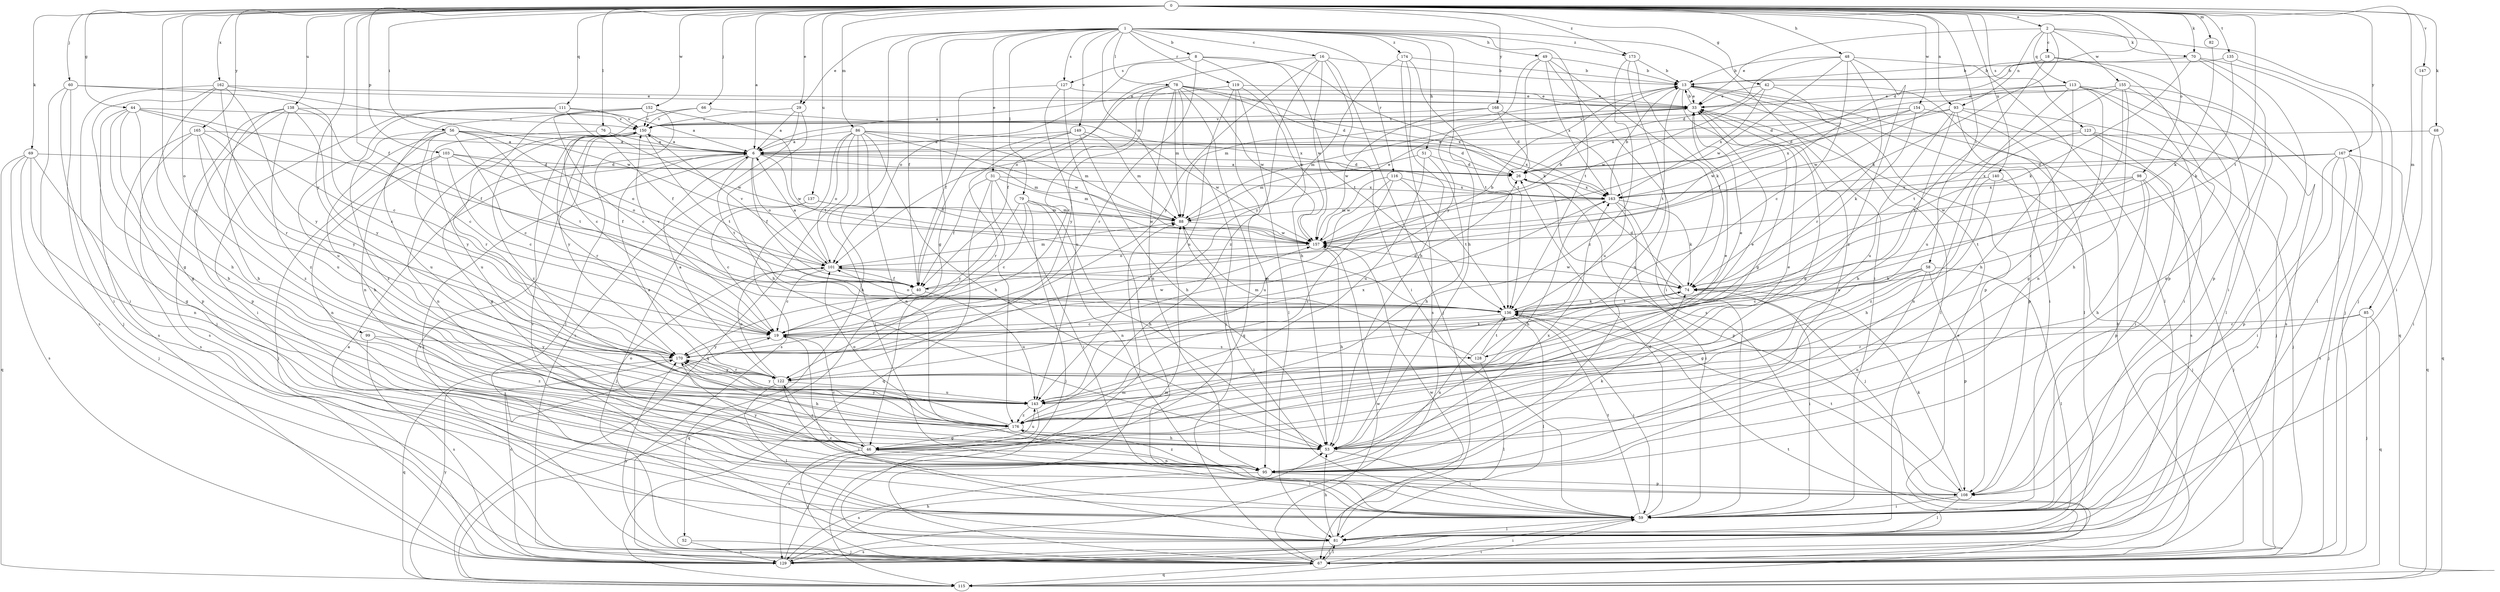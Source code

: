 strict digraph  {
0;
1;
2;
6;
8;
13;
16;
18;
19;
26;
29;
31;
33;
40;
42;
44;
46;
48;
49;
51;
52;
53;
56;
58;
59;
60;
66;
67;
68;
69;
70;
74;
76;
78;
79;
81;
82;
85;
86;
88;
93;
95;
98;
99;
101;
103;
108;
111;
113;
115;
116;
119;
122;
123;
127;
128;
129;
135;
136;
137;
138;
140;
143;
147;
149;
150;
152;
154;
155;
157;
162;
163;
165;
167;
168;
170;
173;
174;
176;
0 -> 2  [label=a];
0 -> 6  [label=a];
0 -> 26  [label=d];
0 -> 29  [label=e];
0 -> 40  [label=f];
0 -> 42  [label=g];
0 -> 44  [label=g];
0 -> 48  [label=h];
0 -> 56  [label=i];
0 -> 58  [label=i];
0 -> 60  [label=j];
0 -> 66  [label=j];
0 -> 68  [label=k];
0 -> 69  [label=k];
0 -> 70  [label=k];
0 -> 76  [label=l];
0 -> 82  [label=m];
0 -> 85  [label=m];
0 -> 86  [label=m];
0 -> 93  [label=n];
0 -> 98  [label=o];
0 -> 99  [label=o];
0 -> 103  [label=p];
0 -> 111  [label=q];
0 -> 123  [label=s];
0 -> 135  [label=t];
0 -> 136  [label=t];
0 -> 137  [label=u];
0 -> 138  [label=u];
0 -> 140  [label=u];
0 -> 143  [label=u];
0 -> 147  [label=v];
0 -> 152  [label=w];
0 -> 154  [label=w];
0 -> 162  [label=x];
0 -> 165  [label=y];
0 -> 167  [label=y];
0 -> 168  [label=y];
0 -> 170  [label=y];
0 -> 173  [label=z];
1 -> 8  [label=b];
1 -> 16  [label=c];
1 -> 29  [label=e];
1 -> 31  [label=e];
1 -> 40  [label=f];
1 -> 46  [label=g];
1 -> 49  [label=h];
1 -> 51  [label=h];
1 -> 52  [label=h];
1 -> 53  [label=h];
1 -> 59  [label=i];
1 -> 78  [label=l];
1 -> 79  [label=l];
1 -> 88  [label=m];
1 -> 116  [label=r];
1 -> 119  [label=r];
1 -> 127  [label=s];
1 -> 136  [label=t];
1 -> 149  [label=v];
1 -> 173  [label=z];
1 -> 174  [label=z];
2 -> 18  [label=c];
2 -> 33  [label=e];
2 -> 67  [label=j];
2 -> 70  [label=k];
2 -> 74  [label=k];
2 -> 93  [label=n];
2 -> 113  [label=q];
2 -> 155  [label=w];
6 -> 26  [label=d];
6 -> 40  [label=f];
6 -> 46  [label=g];
6 -> 81  [label=l];
6 -> 88  [label=m];
6 -> 101  [label=o];
6 -> 136  [label=t];
6 -> 157  [label=w];
8 -> 53  [label=h];
8 -> 74  [label=k];
8 -> 101  [label=o];
8 -> 122  [label=r];
8 -> 127  [label=s];
8 -> 136  [label=t];
13 -> 33  [label=e];
13 -> 46  [label=g];
13 -> 59  [label=i];
13 -> 81  [label=l];
13 -> 88  [label=m];
13 -> 108  [label=p];
13 -> 136  [label=t];
16 -> 13  [label=b];
16 -> 59  [label=i];
16 -> 67  [label=j];
16 -> 101  [label=o];
16 -> 157  [label=w];
16 -> 170  [label=y];
16 -> 176  [label=z];
18 -> 13  [label=b];
18 -> 59  [label=i];
18 -> 108  [label=p];
18 -> 128  [label=s];
19 -> 26  [label=d];
19 -> 128  [label=s];
19 -> 157  [label=w];
19 -> 170  [label=y];
26 -> 6  [label=a];
26 -> 108  [label=p];
26 -> 163  [label=x];
29 -> 6  [label=a];
29 -> 53  [label=h];
29 -> 129  [label=s];
29 -> 150  [label=v];
31 -> 40  [label=f];
31 -> 59  [label=i];
31 -> 88  [label=m];
31 -> 115  [label=q];
31 -> 163  [label=x];
31 -> 176  [label=z];
33 -> 13  [label=b];
33 -> 46  [label=g];
33 -> 88  [label=m];
33 -> 150  [label=v];
40 -> 13  [label=b];
40 -> 115  [label=q];
40 -> 143  [label=u];
42 -> 33  [label=e];
42 -> 40  [label=f];
42 -> 81  [label=l];
42 -> 157  [label=w];
42 -> 163  [label=x];
44 -> 19  [label=c];
44 -> 40  [label=f];
44 -> 46  [label=g];
44 -> 53  [label=h];
44 -> 108  [label=p];
44 -> 129  [label=s];
44 -> 150  [label=v];
46 -> 19  [label=c];
46 -> 59  [label=i];
46 -> 67  [label=j];
46 -> 95  [label=n];
46 -> 101  [label=o];
46 -> 122  [label=r];
46 -> 143  [label=u];
48 -> 13  [label=b];
48 -> 19  [label=c];
48 -> 26  [label=d];
48 -> 81  [label=l];
48 -> 122  [label=r];
48 -> 157  [label=w];
48 -> 176  [label=z];
49 -> 13  [label=b];
49 -> 59  [label=i];
49 -> 129  [label=s];
49 -> 136  [label=t];
49 -> 163  [label=x];
49 -> 170  [label=y];
51 -> 26  [label=d];
51 -> 53  [label=h];
51 -> 88  [label=m];
51 -> 143  [label=u];
52 -> 67  [label=j];
52 -> 129  [label=s];
53 -> 59  [label=i];
56 -> 6  [label=a];
56 -> 19  [label=c];
56 -> 26  [label=d];
56 -> 53  [label=h];
56 -> 101  [label=o];
56 -> 136  [label=t];
56 -> 143  [label=u];
56 -> 170  [label=y];
56 -> 176  [label=z];
58 -> 19  [label=c];
58 -> 46  [label=g];
58 -> 74  [label=k];
58 -> 81  [label=l];
58 -> 95  [label=n];
58 -> 108  [label=p];
59 -> 26  [label=d];
59 -> 81  [label=l];
59 -> 136  [label=t];
59 -> 150  [label=v];
60 -> 19  [label=c];
60 -> 33  [label=e];
60 -> 59  [label=i];
60 -> 67  [label=j];
60 -> 129  [label=s];
66 -> 19  [label=c];
66 -> 150  [label=v];
66 -> 163  [label=x];
67 -> 13  [label=b];
67 -> 59  [label=i];
67 -> 81  [label=l];
67 -> 88  [label=m];
67 -> 115  [label=q];
67 -> 150  [label=v];
67 -> 157  [label=w];
67 -> 170  [label=y];
68 -> 6  [label=a];
68 -> 59  [label=i];
68 -> 115  [label=q];
69 -> 26  [label=d];
69 -> 46  [label=g];
69 -> 67  [label=j];
69 -> 95  [label=n];
69 -> 115  [label=q];
69 -> 129  [label=s];
70 -> 13  [label=b];
70 -> 59  [label=i];
70 -> 74  [label=k];
70 -> 81  [label=l];
70 -> 108  [label=p];
74 -> 26  [label=d];
74 -> 59  [label=i];
74 -> 101  [label=o];
74 -> 136  [label=t];
74 -> 157  [label=w];
76 -> 6  [label=a];
76 -> 143  [label=u];
76 -> 157  [label=w];
78 -> 19  [label=c];
78 -> 26  [label=d];
78 -> 33  [label=e];
78 -> 40  [label=f];
78 -> 67  [label=j];
78 -> 88  [label=m];
78 -> 95  [label=n];
78 -> 115  [label=q];
78 -> 157  [label=w];
78 -> 163  [label=x];
78 -> 170  [label=y];
79 -> 19  [label=c];
79 -> 53  [label=h];
79 -> 67  [label=j];
79 -> 88  [label=m];
79 -> 95  [label=n];
79 -> 170  [label=y];
81 -> 6  [label=a];
81 -> 19  [label=c];
81 -> 53  [label=h];
81 -> 67  [label=j];
81 -> 129  [label=s];
81 -> 157  [label=w];
82 -> 74  [label=k];
85 -> 19  [label=c];
85 -> 67  [label=j];
85 -> 115  [label=q];
85 -> 122  [label=r];
86 -> 6  [label=a];
86 -> 53  [label=h];
86 -> 59  [label=i];
86 -> 88  [label=m];
86 -> 95  [label=n];
86 -> 101  [label=o];
86 -> 115  [label=q];
86 -> 129  [label=s];
86 -> 157  [label=w];
86 -> 163  [label=x];
88 -> 33  [label=e];
88 -> 59  [label=i];
88 -> 157  [label=w];
93 -> 53  [label=h];
93 -> 67  [label=j];
93 -> 108  [label=p];
93 -> 129  [label=s];
93 -> 143  [label=u];
93 -> 150  [label=v];
93 -> 157  [label=w];
95 -> 33  [label=e];
95 -> 74  [label=k];
95 -> 108  [label=p];
95 -> 129  [label=s];
95 -> 163  [label=x];
95 -> 170  [label=y];
95 -> 176  [label=z];
98 -> 53  [label=h];
98 -> 67  [label=j];
98 -> 108  [label=p];
98 -> 136  [label=t];
98 -> 157  [label=w];
98 -> 163  [label=x];
99 -> 129  [label=s];
99 -> 170  [label=y];
99 -> 176  [label=z];
101 -> 6  [label=a];
101 -> 19  [label=c];
101 -> 40  [label=f];
101 -> 74  [label=k];
101 -> 88  [label=m];
101 -> 150  [label=v];
103 -> 19  [label=c];
103 -> 26  [label=d];
103 -> 40  [label=f];
103 -> 67  [label=j];
103 -> 95  [label=n];
103 -> 101  [label=o];
108 -> 59  [label=i];
108 -> 74  [label=k];
108 -> 81  [label=l];
108 -> 136  [label=t];
111 -> 6  [label=a];
111 -> 40  [label=f];
111 -> 59  [label=i];
111 -> 143  [label=u];
111 -> 150  [label=v];
113 -> 33  [label=e];
113 -> 53  [label=h];
113 -> 59  [label=i];
113 -> 81  [label=l];
113 -> 95  [label=n];
113 -> 129  [label=s];
113 -> 143  [label=u];
113 -> 157  [label=w];
115 -> 59  [label=i];
115 -> 136  [label=t];
115 -> 170  [label=y];
116 -> 136  [label=t];
116 -> 143  [label=u];
116 -> 157  [label=w];
116 -> 163  [label=x];
116 -> 176  [label=z];
119 -> 6  [label=a];
119 -> 33  [label=e];
119 -> 81  [label=l];
119 -> 95  [label=n];
119 -> 143  [label=u];
119 -> 157  [label=w];
122 -> 6  [label=a];
122 -> 33  [label=e];
122 -> 59  [label=i];
122 -> 81  [label=l];
122 -> 101  [label=o];
122 -> 143  [label=u];
122 -> 163  [label=x];
122 -> 170  [label=y];
123 -> 6  [label=a];
123 -> 59  [label=i];
123 -> 67  [label=j];
123 -> 95  [label=n];
123 -> 129  [label=s];
127 -> 33  [label=e];
127 -> 40  [label=f];
127 -> 59  [label=i];
127 -> 143  [label=u];
128 -> 33  [label=e];
128 -> 81  [label=l];
128 -> 88  [label=m];
128 -> 136  [label=t];
129 -> 19  [label=c];
129 -> 33  [label=e];
129 -> 53  [label=h];
129 -> 88  [label=m];
135 -> 13  [label=b];
135 -> 67  [label=j];
135 -> 74  [label=k];
136 -> 19  [label=c];
136 -> 59  [label=i];
136 -> 74  [label=k];
136 -> 81  [label=l];
136 -> 95  [label=n];
136 -> 101  [label=o];
136 -> 150  [label=v];
137 -> 19  [label=c];
137 -> 67  [label=j];
137 -> 88  [label=m];
137 -> 157  [label=w];
138 -> 19  [label=c];
138 -> 53  [label=h];
138 -> 108  [label=p];
138 -> 129  [label=s];
138 -> 150  [label=v];
138 -> 170  [label=y];
138 -> 176  [label=z];
140 -> 53  [label=h];
140 -> 67  [label=j];
140 -> 163  [label=x];
140 -> 176  [label=z];
143 -> 33  [label=e];
143 -> 129  [label=s];
143 -> 170  [label=y];
143 -> 176  [label=z];
147 -> 59  [label=i];
149 -> 6  [label=a];
149 -> 40  [label=f];
149 -> 53  [label=h];
149 -> 88  [label=m];
149 -> 122  [label=r];
149 -> 157  [label=w];
150 -> 6  [label=a];
150 -> 95  [label=n];
150 -> 122  [label=r];
150 -> 136  [label=t];
150 -> 170  [label=y];
150 -> 176  [label=z];
152 -> 19  [label=c];
152 -> 81  [label=l];
152 -> 95  [label=n];
152 -> 122  [label=r];
152 -> 136  [label=t];
152 -> 150  [label=v];
154 -> 26  [label=d];
154 -> 46  [label=g];
154 -> 74  [label=k];
154 -> 150  [label=v];
154 -> 163  [label=x];
155 -> 26  [label=d];
155 -> 33  [label=e];
155 -> 53  [label=h];
155 -> 95  [label=n];
155 -> 115  [label=q];
155 -> 136  [label=t];
155 -> 176  [label=z];
157 -> 13  [label=b];
157 -> 53  [label=h];
157 -> 101  [label=o];
162 -> 33  [label=e];
162 -> 46  [label=g];
162 -> 53  [label=h];
162 -> 59  [label=i];
162 -> 122  [label=r];
162 -> 157  [label=w];
162 -> 170  [label=y];
163 -> 13  [label=b];
163 -> 53  [label=h];
163 -> 59  [label=i];
163 -> 67  [label=j];
163 -> 74  [label=k];
163 -> 88  [label=m];
165 -> 6  [label=a];
165 -> 59  [label=i];
165 -> 129  [label=s];
165 -> 143  [label=u];
165 -> 170  [label=y];
165 -> 176  [label=z];
167 -> 26  [label=d];
167 -> 59  [label=i];
167 -> 67  [label=j];
167 -> 108  [label=p];
167 -> 115  [label=q];
167 -> 129  [label=s];
167 -> 163  [label=x];
168 -> 26  [label=d];
168 -> 143  [label=u];
168 -> 150  [label=v];
168 -> 157  [label=w];
170 -> 53  [label=h];
170 -> 74  [label=k];
170 -> 115  [label=q];
170 -> 122  [label=r];
173 -> 13  [label=b];
173 -> 74  [label=k];
173 -> 95  [label=n];
173 -> 176  [label=z];
174 -> 13  [label=b];
174 -> 53  [label=h];
174 -> 129  [label=s];
174 -> 136  [label=t];
174 -> 170  [label=y];
176 -> 6  [label=a];
176 -> 33  [label=e];
176 -> 46  [label=g];
176 -> 53  [label=h];
176 -> 101  [label=o];
176 -> 170  [label=y];
}
